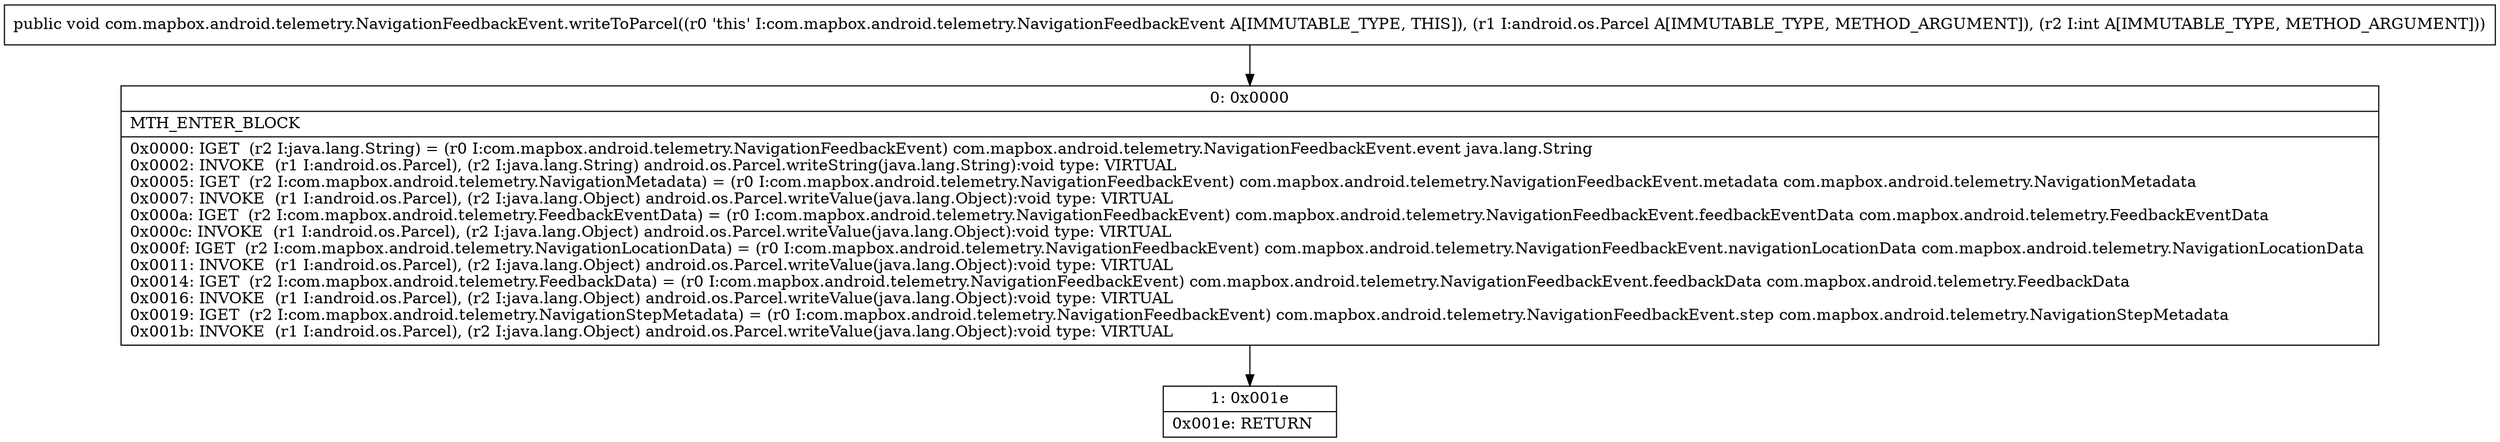 digraph "CFG forcom.mapbox.android.telemetry.NavigationFeedbackEvent.writeToParcel(Landroid\/os\/Parcel;I)V" {
Node_0 [shape=record,label="{0\:\ 0x0000|MTH_ENTER_BLOCK\l|0x0000: IGET  (r2 I:java.lang.String) = (r0 I:com.mapbox.android.telemetry.NavigationFeedbackEvent) com.mapbox.android.telemetry.NavigationFeedbackEvent.event java.lang.String \l0x0002: INVOKE  (r1 I:android.os.Parcel), (r2 I:java.lang.String) android.os.Parcel.writeString(java.lang.String):void type: VIRTUAL \l0x0005: IGET  (r2 I:com.mapbox.android.telemetry.NavigationMetadata) = (r0 I:com.mapbox.android.telemetry.NavigationFeedbackEvent) com.mapbox.android.telemetry.NavigationFeedbackEvent.metadata com.mapbox.android.telemetry.NavigationMetadata \l0x0007: INVOKE  (r1 I:android.os.Parcel), (r2 I:java.lang.Object) android.os.Parcel.writeValue(java.lang.Object):void type: VIRTUAL \l0x000a: IGET  (r2 I:com.mapbox.android.telemetry.FeedbackEventData) = (r0 I:com.mapbox.android.telemetry.NavigationFeedbackEvent) com.mapbox.android.telemetry.NavigationFeedbackEvent.feedbackEventData com.mapbox.android.telemetry.FeedbackEventData \l0x000c: INVOKE  (r1 I:android.os.Parcel), (r2 I:java.lang.Object) android.os.Parcel.writeValue(java.lang.Object):void type: VIRTUAL \l0x000f: IGET  (r2 I:com.mapbox.android.telemetry.NavigationLocationData) = (r0 I:com.mapbox.android.telemetry.NavigationFeedbackEvent) com.mapbox.android.telemetry.NavigationFeedbackEvent.navigationLocationData com.mapbox.android.telemetry.NavigationLocationData \l0x0011: INVOKE  (r1 I:android.os.Parcel), (r2 I:java.lang.Object) android.os.Parcel.writeValue(java.lang.Object):void type: VIRTUAL \l0x0014: IGET  (r2 I:com.mapbox.android.telemetry.FeedbackData) = (r0 I:com.mapbox.android.telemetry.NavigationFeedbackEvent) com.mapbox.android.telemetry.NavigationFeedbackEvent.feedbackData com.mapbox.android.telemetry.FeedbackData \l0x0016: INVOKE  (r1 I:android.os.Parcel), (r2 I:java.lang.Object) android.os.Parcel.writeValue(java.lang.Object):void type: VIRTUAL \l0x0019: IGET  (r2 I:com.mapbox.android.telemetry.NavigationStepMetadata) = (r0 I:com.mapbox.android.telemetry.NavigationFeedbackEvent) com.mapbox.android.telemetry.NavigationFeedbackEvent.step com.mapbox.android.telemetry.NavigationStepMetadata \l0x001b: INVOKE  (r1 I:android.os.Parcel), (r2 I:java.lang.Object) android.os.Parcel.writeValue(java.lang.Object):void type: VIRTUAL \l}"];
Node_1 [shape=record,label="{1\:\ 0x001e|0x001e: RETURN   \l}"];
MethodNode[shape=record,label="{public void com.mapbox.android.telemetry.NavigationFeedbackEvent.writeToParcel((r0 'this' I:com.mapbox.android.telemetry.NavigationFeedbackEvent A[IMMUTABLE_TYPE, THIS]), (r1 I:android.os.Parcel A[IMMUTABLE_TYPE, METHOD_ARGUMENT]), (r2 I:int A[IMMUTABLE_TYPE, METHOD_ARGUMENT])) }"];
MethodNode -> Node_0;
Node_0 -> Node_1;
}

